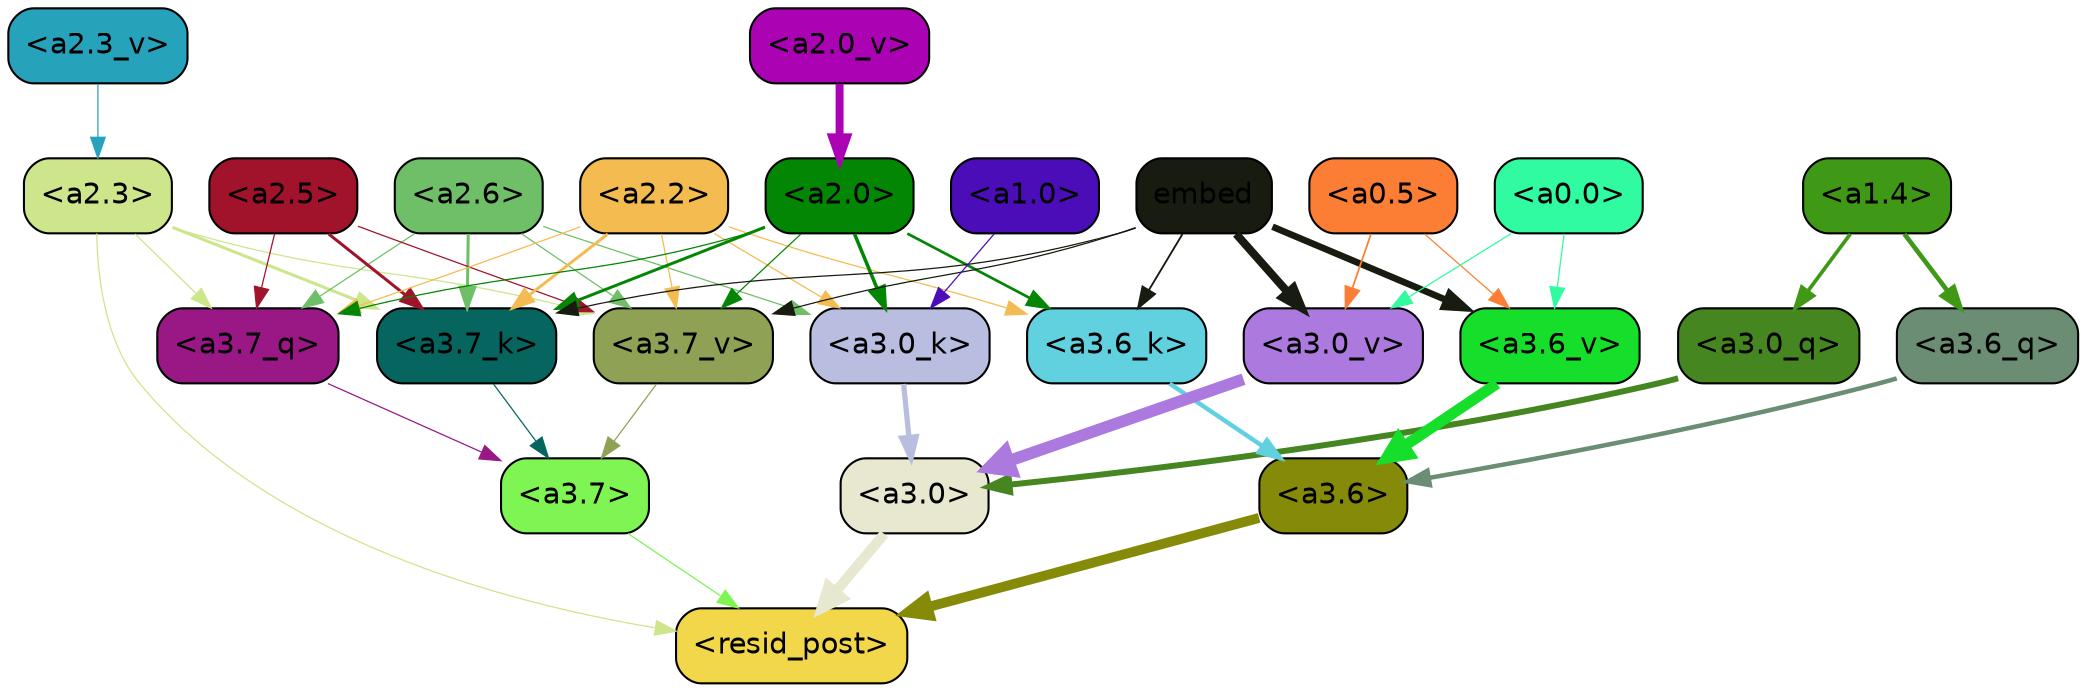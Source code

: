 strict digraph "" {
	graph [bgcolor=transparent,
		layout=dot,
		overlap=false,
		splines=true
	];
	"<a3.7>"	[color=black,
		fillcolor="#7ef553",
		fontname=Helvetica,
		shape=box,
		style="filled, rounded"];
	"<resid_post>"	[color=black,
		fillcolor="#f3d74a",
		fontname=Helvetica,
		shape=box,
		style="filled, rounded"];
	"<a3.7>" -> "<resid_post>"	[color="#7ef553",
		penwidth=0.6];
	"<a3.6>"	[color=black,
		fillcolor="#858b08",
		fontname=Helvetica,
		shape=box,
		style="filled, rounded"];
	"<a3.6>" -> "<resid_post>"	[color="#858b08",
		penwidth=4.746312499046326];
	"<a3.0>"	[color=black,
		fillcolor="#e8e8d0",
		fontname=Helvetica,
		shape=box,
		style="filled, rounded"];
	"<a3.0>" -> "<resid_post>"	[color="#e8e8d0",
		penwidth=4.896343111991882];
	"<a2.3>"	[color=black,
		fillcolor="#cde68b",
		fontname=Helvetica,
		shape=box,
		style="filled, rounded"];
	"<a2.3>" -> "<resid_post>"	[color="#cde68b",
		penwidth=0.6];
	"<a3.7_q>"	[color=black,
		fillcolor="#991886",
		fontname=Helvetica,
		shape=box,
		style="filled, rounded"];
	"<a2.3>" -> "<a3.7_q>"	[color="#cde68b",
		penwidth=0.6];
	"<a3.7_k>"	[color=black,
		fillcolor="#06665f",
		fontname=Helvetica,
		shape=box,
		style="filled, rounded"];
	"<a2.3>" -> "<a3.7_k>"	[color="#cde68b",
		penwidth=1.467104621231556];
	"<a3.7_v>"	[color=black,
		fillcolor="#8ea155",
		fontname=Helvetica,
		shape=box,
		style="filled, rounded"];
	"<a2.3>" -> "<a3.7_v>"	[color="#cde68b",
		penwidth=0.6];
	"<a3.7_q>" -> "<a3.7>"	[color="#991886",
		penwidth=0.6];
	"<a3.6_q>"	[color=black,
		fillcolor="#6a8d74",
		fontname=Helvetica,
		shape=box,
		style="filled, rounded"];
	"<a3.6_q>" -> "<a3.6>"	[color="#6a8d74",
		penwidth=2.160832464694977];
	"<a3.0_q>"	[color=black,
		fillcolor="#458621",
		fontname=Helvetica,
		shape=box,
		style="filled, rounded"];
	"<a3.0_q>" -> "<a3.0>"	[color="#458621",
		penwidth=2.870753765106201];
	"<a3.7_k>" -> "<a3.7>"	[color="#06665f",
		penwidth=0.6];
	"<a3.6_k>"	[color=black,
		fillcolor="#61d1e0",
		fontname=Helvetica,
		shape=box,
		style="filled, rounded"];
	"<a3.6_k>" -> "<a3.6>"	[color="#61d1e0",
		penwidth=2.13908451795578];
	"<a3.0_k>"	[color=black,
		fillcolor="#b9bee0",
		fontname=Helvetica,
		shape=box,
		style="filled, rounded"];
	"<a3.0_k>" -> "<a3.0>"	[color="#b9bee0",
		penwidth=2.520303964614868];
	"<a3.7_v>" -> "<a3.7>"	[color="#8ea155",
		penwidth=0.6];
	"<a3.6_v>"	[color=black,
		fillcolor="#15df2a",
		fontname=Helvetica,
		shape=box,
		style="filled, rounded"];
	"<a3.6_v>" -> "<a3.6>"	[color="#15df2a",
		penwidth=5.297133803367615];
	"<a3.0_v>"	[color=black,
		fillcolor="#ac79de",
		fontname=Helvetica,
		shape=box,
		style="filled, rounded"];
	"<a3.0_v>" -> "<a3.0>"	[color="#ac79de",
		penwidth=5.680712580680847];
	"<a2.6>"	[color=black,
		fillcolor="#6fbf68",
		fontname=Helvetica,
		shape=box,
		style="filled, rounded"];
	"<a2.6>" -> "<a3.7_q>"	[color="#6fbf68",
		penwidth=0.6];
	"<a2.6>" -> "<a3.7_k>"	[color="#6fbf68",
		penwidth=1.4453159049153328];
	"<a2.6>" -> "<a3.0_k>"	[color="#6fbf68",
		penwidth=0.6];
	"<a2.6>" -> "<a3.7_v>"	[color="#6fbf68",
		penwidth=0.6];
	"<a2.5>"	[color=black,
		fillcolor="#a1132b",
		fontname=Helvetica,
		shape=box,
		style="filled, rounded"];
	"<a2.5>" -> "<a3.7_q>"	[color="#a1132b",
		penwidth=0.6];
	"<a2.5>" -> "<a3.7_k>"	[color="#a1132b",
		penwidth=1.4526091292500496];
	"<a2.5>" -> "<a3.7_v>"	[color="#a1132b",
		penwidth=0.6];
	"<a2.2>"	[color=black,
		fillcolor="#f4bc50",
		fontname=Helvetica,
		shape=box,
		style="filled, rounded"];
	"<a2.2>" -> "<a3.7_q>"	[color="#f4bc50",
		penwidth=0.6];
	"<a2.2>" -> "<a3.7_k>"	[color="#f4bc50",
		penwidth=1.4310357049107552];
	"<a2.2>" -> "<a3.6_k>"	[color="#f4bc50",
		penwidth=0.6];
	"<a2.2>" -> "<a3.0_k>"	[color="#f4bc50",
		penwidth=0.6];
	"<a2.2>" -> "<a3.7_v>"	[color="#f4bc50",
		penwidth=0.6];
	"<a2.0>"	[color=black,
		fillcolor="#038603",
		fontname=Helvetica,
		shape=box,
		style="filled, rounded"];
	"<a2.0>" -> "<a3.7_q>"	[color="#038603",
		penwidth=0.6];
	"<a2.0>" -> "<a3.7_k>"	[color="#038603",
		penwidth=1.4314699843525887];
	"<a2.0>" -> "<a3.6_k>"	[color="#038603",
		penwidth=1.2950235605239868];
	"<a2.0>" -> "<a3.0_k>"	[color="#038603",
		penwidth=1.712992787361145];
	"<a2.0>" -> "<a3.7_v>"	[color="#038603",
		penwidth=0.6];
	"<a1.4>"	[color=black,
		fillcolor="#3f9917",
		fontname=Helvetica,
		shape=box,
		style="filled, rounded"];
	"<a1.4>" -> "<a3.6_q>"	[color="#3f9917",
		penwidth=2.242796540260315];
	"<a1.4>" -> "<a3.0_q>"	[color="#3f9917",
		penwidth=1.7808996737003326];
	embed	[color=black,
		fillcolor="#181b10",
		fontname=Helvetica,
		shape=box,
		style="filled, rounded"];
	embed -> "<a3.7_k>"	[color="#181b10",
		penwidth=0.6];
	embed -> "<a3.6_k>"	[color="#181b10",
		penwidth=0.891706109046936];
	embed -> "<a3.7_v>"	[color="#181b10",
		penwidth=0.6];
	embed -> "<a3.6_v>"	[color="#181b10",
		penwidth=3.1766927242279053];
	embed -> "<a3.0_v>"	[color="#181b10",
		penwidth=3.9005755856633186];
	"<a1.0>"	[color=black,
		fillcolor="#4b0db8",
		fontname=Helvetica,
		shape=box,
		style="filled, rounded"];
	"<a1.0>" -> "<a3.0_k>"	[color="#4b0db8",
		penwidth=0.6];
	"<a0.5>"	[color=black,
		fillcolor="#fc7e34",
		fontname=Helvetica,
		shape=box,
		style="filled, rounded"];
	"<a0.5>" -> "<a3.6_v>"	[color="#fc7e34",
		penwidth=0.6];
	"<a0.5>" -> "<a3.0_v>"	[color="#fc7e34",
		penwidth=0.8493617177009583];
	"<a0.0>"	[color=black,
		fillcolor="#31fba0",
		fontname=Helvetica,
		shape=box,
		style="filled, rounded"];
	"<a0.0>" -> "<a3.6_v>"	[color="#31fba0",
		penwidth=0.6];
	"<a0.0>" -> "<a3.0_v>"	[color="#31fba0",
		penwidth=0.6];
	"<a2.3_v>"	[color=black,
		fillcolor="#27a2bb",
		fontname=Helvetica,
		shape=box,
		style="filled, rounded"];
	"<a2.3_v>" -> "<a2.3>"	[color="#27a2bb",
		penwidth=0.6];
	"<a2.0_v>"	[color=black,
		fillcolor="#ab02b4",
		fontname=Helvetica,
		shape=box,
		style="filled, rounded"];
	"<a2.0_v>" -> "<a2.0>"	[color="#ab02b4",
		penwidth=3.8170836865901947];
}
